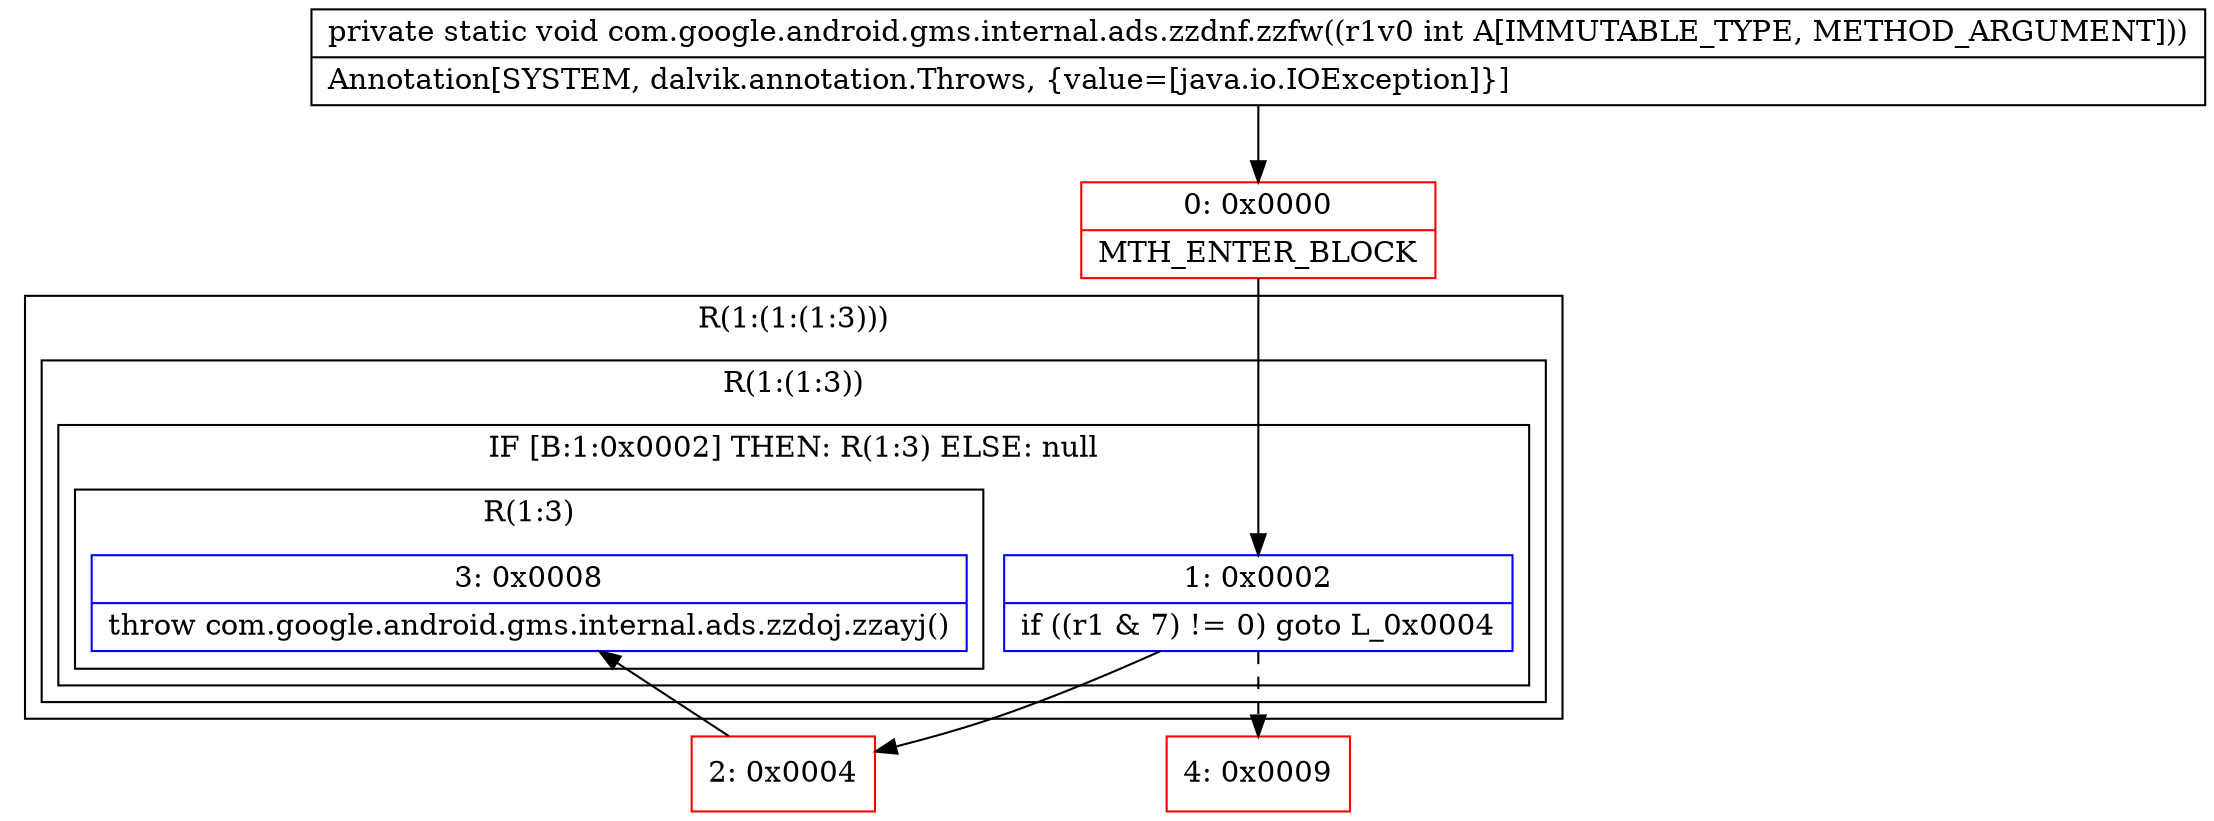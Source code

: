 digraph "CFG forcom.google.android.gms.internal.ads.zzdnf.zzfw(I)V" {
subgraph cluster_Region_150588964 {
label = "R(1:(1:(1:3)))";
node [shape=record,color=blue];
subgraph cluster_Region_1250661782 {
label = "R(1:(1:3))";
node [shape=record,color=blue];
subgraph cluster_IfRegion_323995493 {
label = "IF [B:1:0x0002] THEN: R(1:3) ELSE: null";
node [shape=record,color=blue];
Node_1 [shape=record,label="{1\:\ 0x0002|if ((r1 & 7) != 0) goto L_0x0004\l}"];
subgraph cluster_Region_679837871 {
label = "R(1:3)";
node [shape=record,color=blue];
Node_3 [shape=record,label="{3\:\ 0x0008|throw com.google.android.gms.internal.ads.zzdoj.zzayj()\l}"];
}
}
}
}
Node_0 [shape=record,color=red,label="{0\:\ 0x0000|MTH_ENTER_BLOCK\l}"];
Node_2 [shape=record,color=red,label="{2\:\ 0x0004}"];
Node_4 [shape=record,color=red,label="{4\:\ 0x0009}"];
MethodNode[shape=record,label="{private static void com.google.android.gms.internal.ads.zzdnf.zzfw((r1v0 int A[IMMUTABLE_TYPE, METHOD_ARGUMENT]))  | Annotation[SYSTEM, dalvik.annotation.Throws, \{value=[java.io.IOException]\}]\l}"];
MethodNode -> Node_0;
Node_1 -> Node_2;
Node_1 -> Node_4[style=dashed];
Node_0 -> Node_1;
Node_2 -> Node_3;
}

